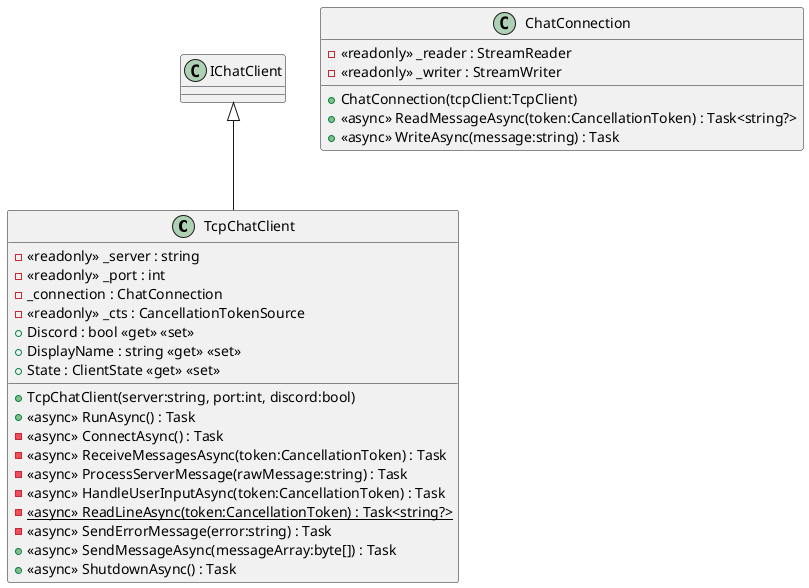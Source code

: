 @startuml
class TcpChatClient {
    - <<readonly>> _server : string
    - <<readonly>> _port : int
    - _connection : ChatConnection
    - <<readonly>> _cts : CancellationTokenSource
    + Discord : bool <<get>> <<set>>
    + DisplayName : string <<get>> <<set>>
    + State : ClientState <<get>> <<set>>
    + TcpChatClient(server:string, port:int, discord:bool)
    + <<async>> RunAsync() : Task
    - <<async>> ConnectAsync() : Task
    - <<async>> ReceiveMessagesAsync(token:CancellationToken) : Task
    - <<async>> ProcessServerMessage(rawMessage:string) : Task
    - <<async>> HandleUserInputAsync(token:CancellationToken) : Task
    - {static} <<async>> ReadLineAsync(token:CancellationToken) : Task<string?>
    - <<async>> SendErrorMessage(error:string) : Task
    + <<async>> SendMessageAsync(messageArray:byte[]) : Task
    + <<async>> ShutdownAsync() : Task
}
class ChatConnection {
    - <<readonly>> _reader : StreamReader
    - <<readonly>> _writer : StreamWriter
    + ChatConnection(tcpClient:TcpClient)
    + <<async>> ReadMessageAsync(token:CancellationToken) : Task<string?>
    + <<async>> WriteAsync(message:string) : Task
}
IChatClient <|-- TcpChatClient
@enduml
